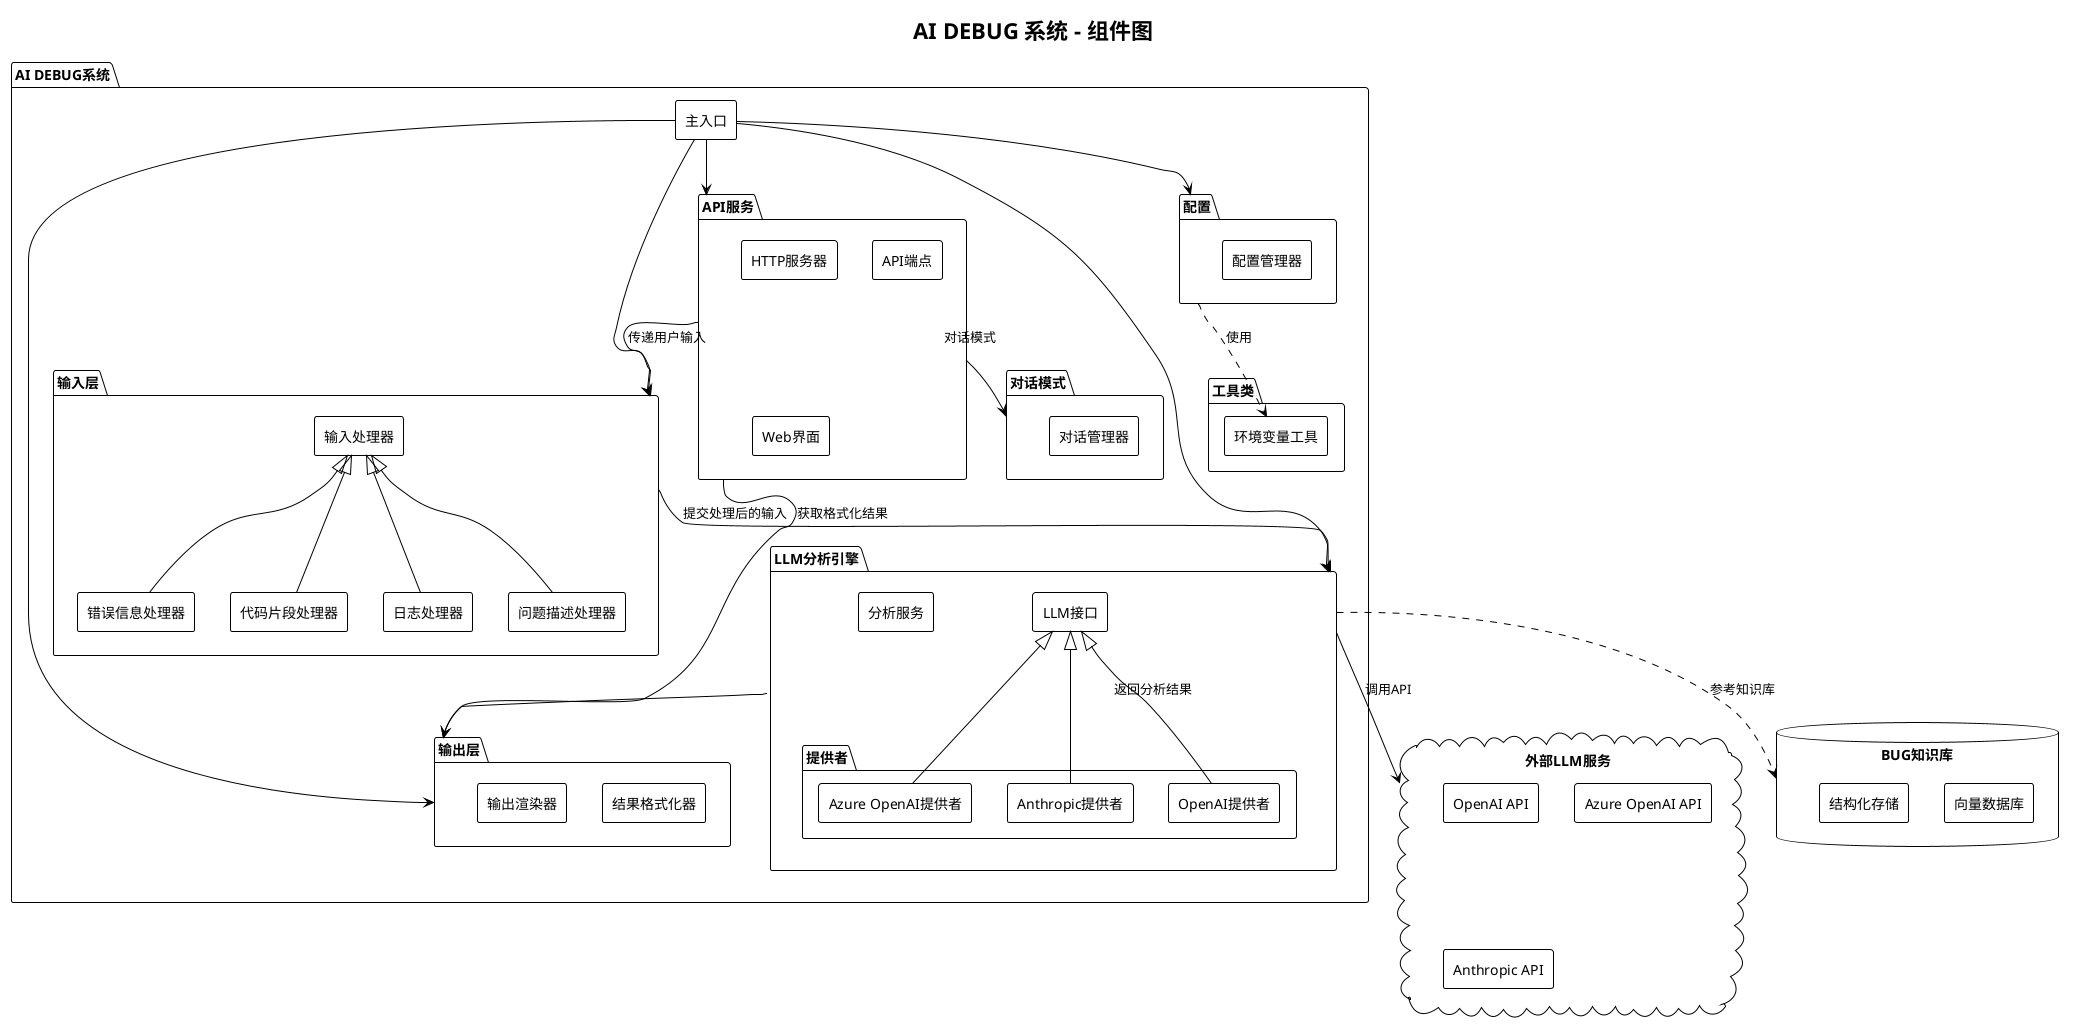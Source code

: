 @startuml system_component
!theme plain
skinparam componentStyle rectangle

title AI DEBUG 系统 - 组件图

' 主要组件
package "AI DEBUG系统" {
  [主入口] as Main
  package "输入层" as InputLayer {
    [输入处理器] as InputProcessor
    [错误信息处理器] as ErrorProcessor
    [代码片段处理器] as CodeProcessor
    [日志处理器] as LogProcessor
    [问题描述处理器] as DescriptionProcessor
  }
  
  package "LLM分析引擎" as LLMEngine {
    [LLM接口] as LLMInterface
    [分析服务] as AnalysisService
    
    package "提供者" {
      [OpenAI提供者] as OpenAIProvider
      [Azure OpenAI提供者] as AzureProvider
      [Anthropic提供者] as AnthropicProvider
    }
  }
  
  package "输出层" as OutputLayer {
    [结果格式化器] as ResultFormatter
    [输出渲染器] as OutputRenderer
  }
  
  package "API服务" as APIService {
    [HTTP服务器] as HTTPServer
    [API端点] as APIEndpoints
    [Web界面] as WebUI
  }
  
  package "配置" as Config {
    [配置管理器] as ConfigManager
  }
  
  package "工具类" as Utils {
    [环境变量工具] as EnvUtils
  }
  
  package "对话模式" as Dialog {
    [对话管理器] as DialogManager
  }
}

' 外部系统
cloud "外部LLM服务" as ExternalLLM {
  [OpenAI API]
  [Azure OpenAI API]
  [Anthropic API]
}

database "BUG知识库" as KnowledgeBase {
  [向量数据库]
  [结构化存储]
}

' 关系连接
Main --> InputLayer
Main --> APIService
Main --> LLMEngine
Main --> OutputLayer
Main --> Config

InputLayer --> LLMEngine : 提交处理后的输入
LLMEngine --> OutputLayer : 返回分析结果
LLMEngine --> ExternalLLM : 调用API
APIService --> InputLayer : 传递用户输入
APIService --> OutputLayer : 获取格式化结果
APIService --> Dialog : 对话模式

LLMEngine ..> KnowledgeBase : 参考知识库
Config ..> EnvUtils : 使用

InputProcessor <|-- ErrorProcessor
InputProcessor <|-- CodeProcessor
InputProcessor <|-- LogProcessor
InputProcessor <|-- DescriptionProcessor

LLMInterface <|-- OpenAIProvider
LLMInterface <|-- AzureProvider
LLMInterface <|-- AnthropicProvider

@enduml
